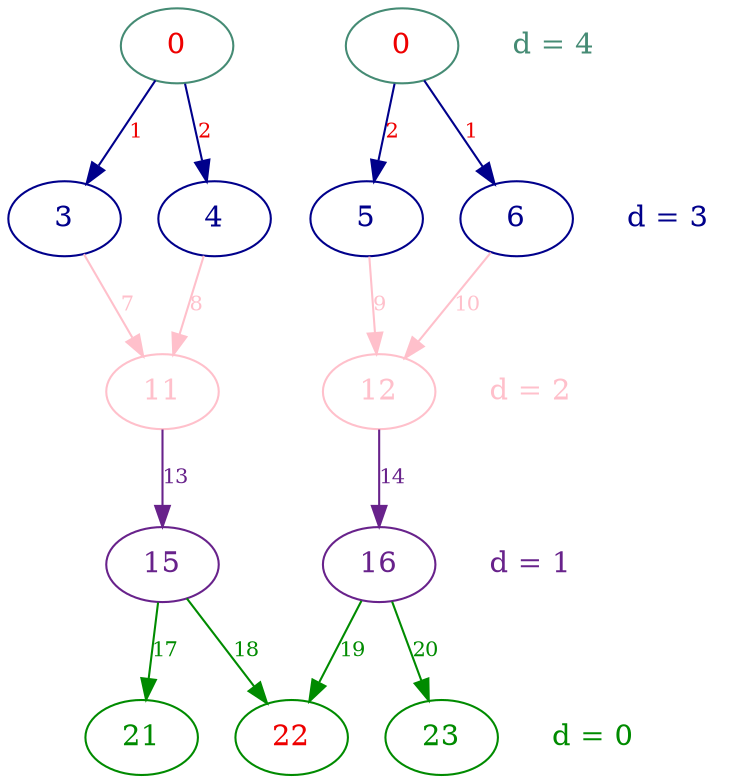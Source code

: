 digraph G {
    
    newrank = true;

    color = "aquamarin4";
    node [color = "aquamarine4", fontcolor = "aquamarine4"];
    root [label = "0", fontcolor = "red2"];
    right_root [label = "0", fontcolor = "red2"];
    depth_4_node[label = "d = 4", shape = plaintext, fontcolor = "aquamarine4"];
    {rank = same; depth_4_node; root; right_root};
    
    color = "blue4";
    node [color = "blue4", fontcolor = "blue4"];
    edge [color = "blue4", fontsize = 10, fontcolor = "blue4"];
    C [label = "3"];
    D [label = "4"];
    root -> C [label = "1", fontcolor = "red2"];
    root -> D [label = "2", fontcolor = "red2"];
    right_F [label = "5"];
    right_G [label = "6"];
    right_root -> right_F [label = "2", fontcolor = "red2"];
    right_root -> right_G [label = "1", fontcolor = "red2"];
    depth_3_node[label = "d = 3", shape = plaintext, fontcolor = "blue4"];
    {rank = same; depth_3_node; C; D; right_F; right_G};
    
    color = "pink";
    node [color = "pink", fontcolor = "pink"];
    edge [color = "pink", fontsize = 10, fontcolor = "pink"];
    H [label = "11"];
    C -> H [label = "7"];
    D -> H [label = "8"];
    right_I [label = "12"];
    right_F -> right_I [label = "9"];
    right_G -> right_I [label = "10"];
    depth_2_node[label = "d = 2", shape = plaintext, fontcolor = "pink"];
    {rank = same; depth_2_node; H; right_I};

    
    color = "darkorchid4";
    node [color = "darkorchid4", fontcolor = "darkorchid4"];
    edge [color = "darkorchid4", fontsize = 10, fontcolor = "darkorchid4"];
    A2 [label = "15"]
    H -> A2 [label = "13"];
    right_B2 [label = "16"];
    right_I -> right_B2 [label = "14"];
    depth_1_node[label = "d = 1", shape = plaintext, fontcolor = "darkorchid4"];
    {rank = same; depth_1_node; right_B2; A2};

    color = "green1";
    node [color = "green4", fontcolor = "green4"];
    edge [color = "green4", fontsize = 10, fontcolor = "green4"];
    D_0 [label = "21"];
    E_0 [label = "22", fontcolor = "red2"];
    F_0 [label = "23"];
    A2 -> D_0 [label = "17"];
    A2 -> E_0 [label = "18"];
    right_B2 -> E_0 [label = "19"];
    right_B2 -> F_0 [label = "20"];

    depth_0_node[label = "d = 0", shape = plaintext, fontcolor = "green4"];
    {rank = same; depth_0_node; D_0; E_0; F_0};
}
